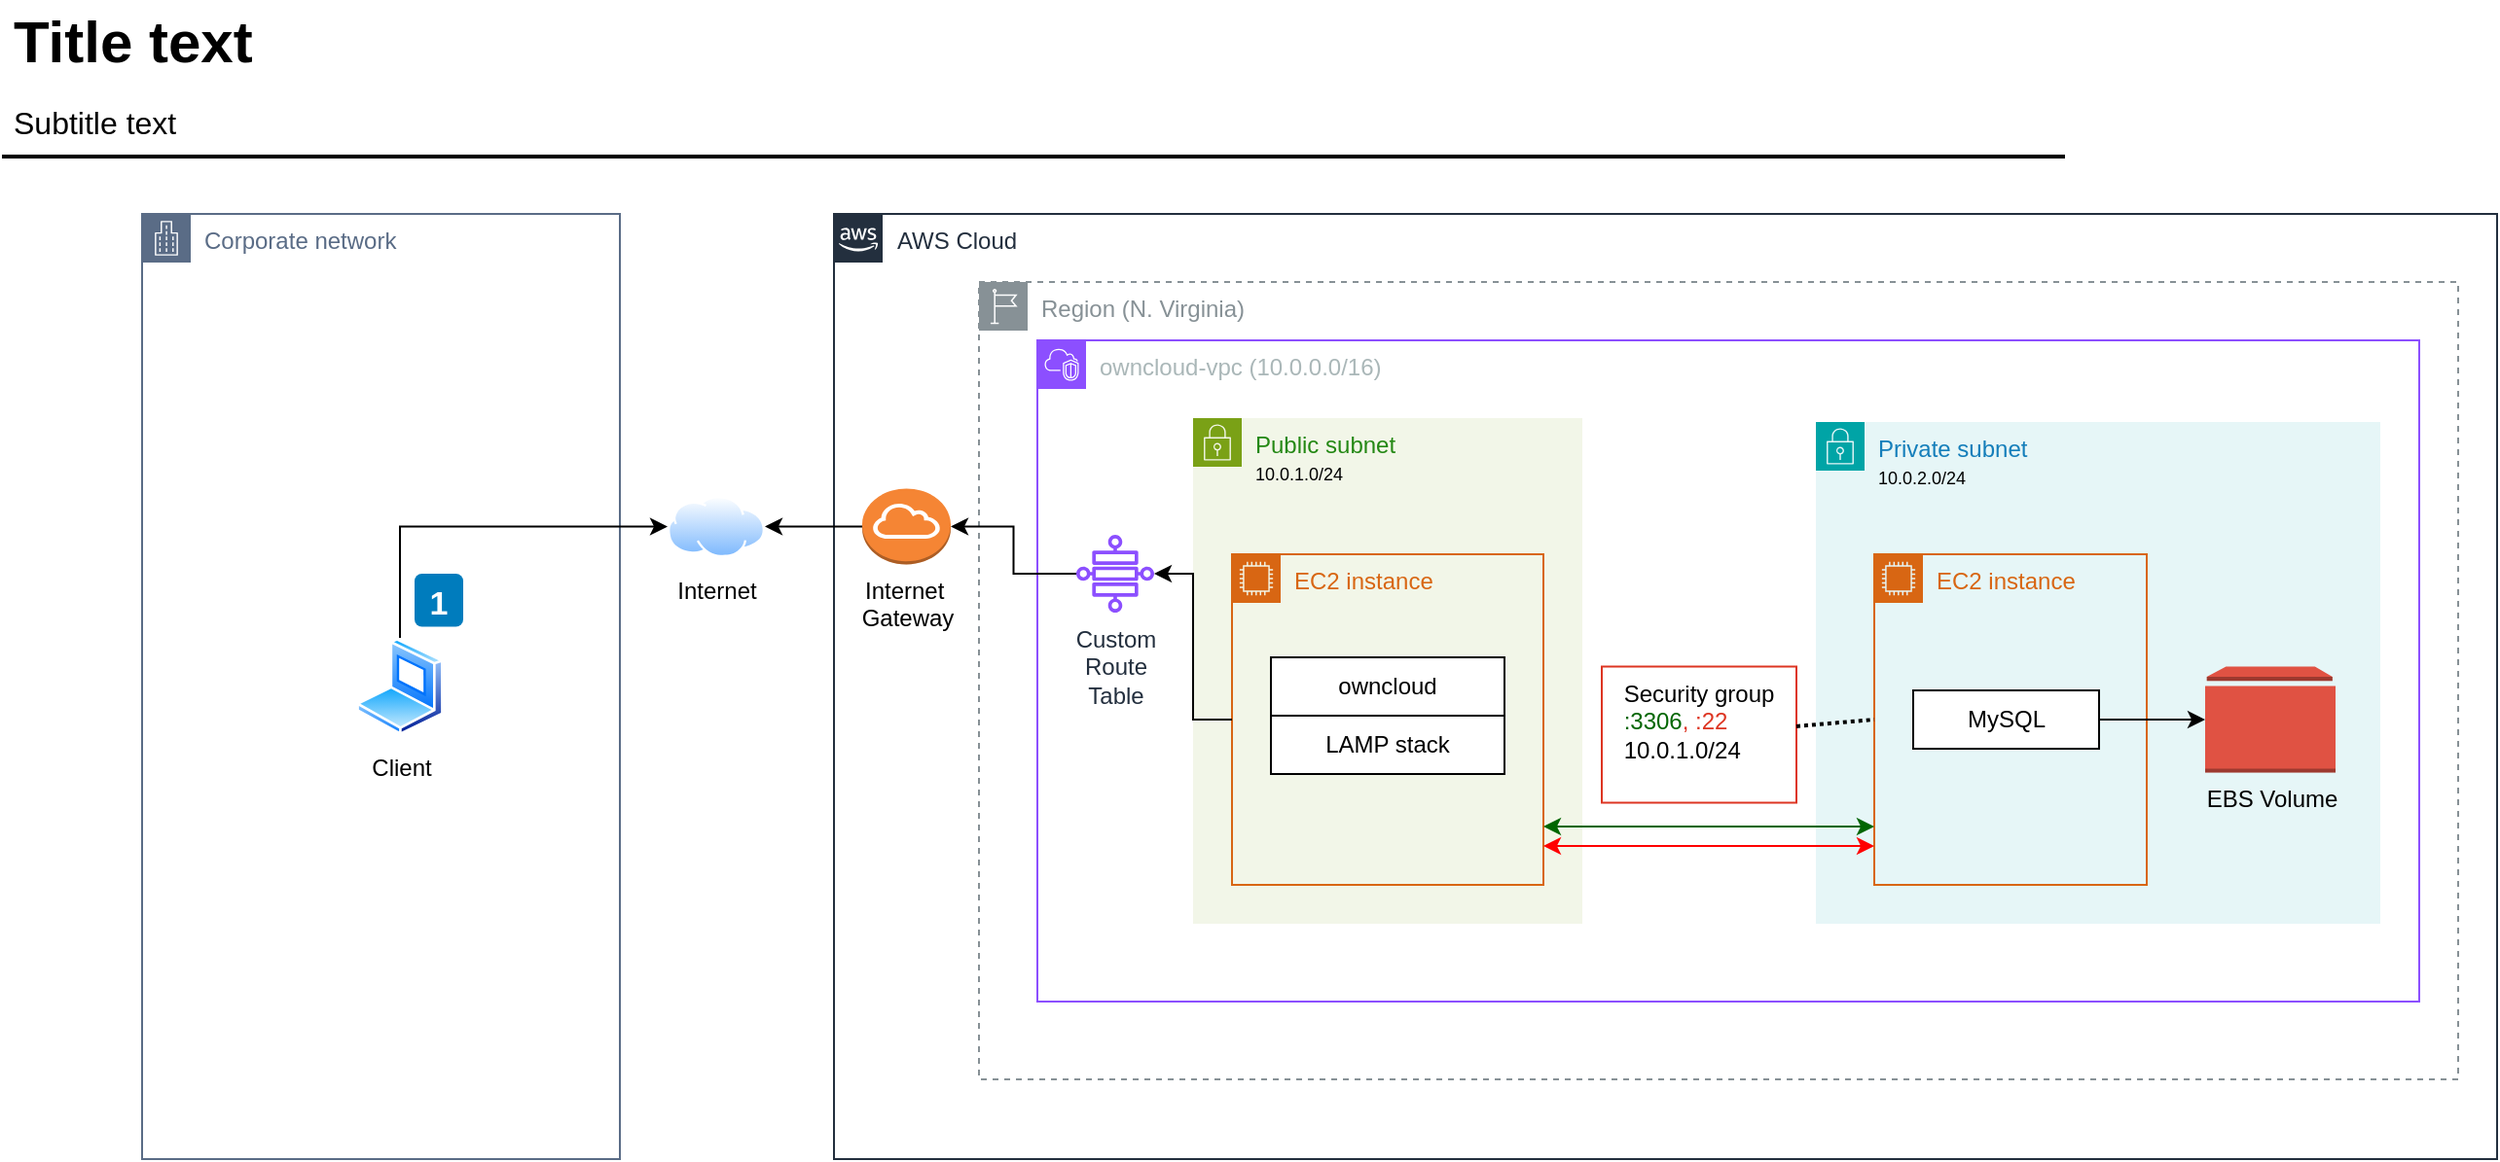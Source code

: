 <mxfile version="26.0.1">
  <diagram id="Ht1M8jgEwFfnCIfOTk4-" name="Page-1">
    <mxGraphModel dx="1275" dy="615" grid="1" gridSize="10" guides="1" tooltips="1" connect="1" arrows="1" fold="1" page="1" pageScale="1" pageWidth="827" pageHeight="1169" math="0" shadow="0">
      <root>
        <mxCell id="0" />
        <mxCell id="1" parent="0" />
        <mxCell id="d1_RvUvYbC9fA-ZULbNM-6" value="Region (N. Virginia)" style="sketch=0;outlineConnect=0;gradientColor=none;html=1;whiteSpace=wrap;fontSize=12;fontStyle=0;shape=mxgraph.aws4.group;grIcon=mxgraph.aws4.group_region;strokeColor=#879196;fillColor=none;verticalAlign=top;align=left;spacingLeft=30;fontColor=#879196;dashed=1;" parent="1" vertex="1">
          <mxGeometry x="510" y="210" width="760" height="410" as="geometry" />
        </mxCell>
        <mxCell id="XTl-UQulXQObpidPsAFW-14" value="&lt;div&gt;Public subnet&lt;/div&gt;&lt;div&gt;&lt;font color=&quot;#000000&quot; style=&quot;font-size: 9px;&quot;&gt;10.0.1.0/24&lt;/font&gt;&lt;br&gt;&lt;/div&gt;" style="points=[[0,0],[0.25,0],[0.5,0],[0.75,0],[1,0],[1,0.25],[1,0.5],[1,0.75],[1,1],[0.75,1],[0.5,1],[0.25,1],[0,1],[0,0.75],[0,0.5],[0,0.25]];outlineConnect=0;gradientColor=none;html=1;whiteSpace=wrap;fontSize=12;fontStyle=0;container=1;pointerEvents=0;collapsible=0;recursiveResize=0;shape=mxgraph.aws4.group;grIcon=mxgraph.aws4.group_security_group;grStroke=0;strokeColor=#7AA116;fillColor=#F2F6E8;verticalAlign=top;align=left;spacingLeft=30;fontColor=#248814;dashed=0;" parent="1" vertex="1">
          <mxGeometry x="620" y="280" width="200" height="260" as="geometry" />
        </mxCell>
        <mxCell id="XTl-UQulXQObpidPsAFW-16" value="owncloud-vpc (10.0.0.0/16)" style="points=[[0,0],[0.25,0],[0.5,0],[0.75,0],[1,0],[1,0.25],[1,0.5],[1,0.75],[1,1],[0.75,1],[0.5,1],[0.25,1],[0,1],[0,0.75],[0,0.5],[0,0.25]];outlineConnect=0;gradientColor=none;html=1;whiteSpace=wrap;fontSize=12;fontStyle=0;container=1;pointerEvents=0;collapsible=0;recursiveResize=0;shape=mxgraph.aws4.group;grIcon=mxgraph.aws4.group_vpc2;strokeColor=#8C4FFF;fillColor=none;verticalAlign=top;align=left;spacingLeft=30;fontColor=#AAB7B8;dashed=0;" parent="1" vertex="1">
          <mxGeometry x="540" y="240" width="710" height="340" as="geometry" />
        </mxCell>
        <mxCell id="XTl-UQulXQObpidPsAFW-15" value="&lt;div&gt;Private subnet&lt;/div&gt;&lt;div&gt;&lt;font color=&quot;#000000&quot; style=&quot;font-size: 9px;&quot;&gt;10.0.2.0/24&lt;/font&gt;&lt;/div&gt;" style="points=[[0,0],[0.25,0],[0.5,0],[0.75,0],[1,0],[1,0.25],[1,0.5],[1,0.75],[1,1],[0.75,1],[0.5,1],[0.25,1],[0,1],[0,0.75],[0,0.5],[0,0.25]];outlineConnect=0;gradientColor=none;html=1;whiteSpace=wrap;fontSize=12;fontStyle=0;container=1;pointerEvents=0;collapsible=0;recursiveResize=0;shape=mxgraph.aws4.group;grIcon=mxgraph.aws4.group_security_group;grStroke=0;strokeColor=#00A4A6;fillColor=#E6F6F7;verticalAlign=top;align=left;spacingLeft=30;fontColor=#147EBA;dashed=0;" parent="XTl-UQulXQObpidPsAFW-16" vertex="1">
          <mxGeometry x="400" y="42" width="290" height="258" as="geometry" />
        </mxCell>
        <mxCell id="d1_RvUvYbC9fA-ZULbNM-3" value="EC2 instance" style="points=[[0,0],[0.25,0],[0.5,0],[0.75,0],[1,0],[1,0.25],[1,0.5],[1,0.75],[1,1],[0.75,1],[0.5,1],[0.25,1],[0,1],[0,0.75],[0,0.5],[0,0.25]];outlineConnect=0;gradientColor=none;html=1;whiteSpace=wrap;fontSize=12;fontStyle=0;container=1;pointerEvents=0;collapsible=0;recursiveResize=0;shape=mxgraph.aws4.group;grIcon=mxgraph.aws4.group_ec2_instance_contents;strokeColor=#D86613;fillColor=none;verticalAlign=top;align=left;spacingLeft=30;fontColor=#D86613;dashed=0;" parent="XTl-UQulXQObpidPsAFW-15" vertex="1">
          <mxGeometry x="30" y="68" width="140" height="170" as="geometry" />
        </mxCell>
        <mxCell id="XTl-UQulXQObpidPsAFW-19" value="EC2 instance" style="points=[[0,0],[0.25,0],[0.5,0],[0.75,0],[1,0],[1,0.25],[1,0.5],[1,0.75],[1,1],[0.75,1],[0.5,1],[0.25,1],[0,1],[0,0.75],[0,0.5],[0,0.25]];outlineConnect=0;gradientColor=none;html=1;whiteSpace=wrap;fontSize=12;fontStyle=0;container=1;pointerEvents=0;collapsible=0;recursiveResize=0;shape=mxgraph.aws4.group;grIcon=mxgraph.aws4.group_ec2_instance_contents;strokeColor=#D86613;fillColor=none;verticalAlign=top;align=left;spacingLeft=30;fontColor=#D86613;dashed=0;" parent="XTl-UQulXQObpidPsAFW-16" vertex="1">
          <mxGeometry x="100" y="110" width="160" height="170" as="geometry" />
        </mxCell>
        <mxCell id="YBMEygYE3PIorwjsRXTh-6" value="" style="endArrow=classic;startArrow=classic;html=1;rounded=0;strokeColor=#006600;" edge="1" parent="XTl-UQulXQObpidPsAFW-16">
          <mxGeometry width="50" height="50" relative="1" as="geometry">
            <mxPoint x="260" y="250" as="sourcePoint" />
            <mxPoint x="430" y="250" as="targetPoint" />
          </mxGeometry>
        </mxCell>
        <mxCell id="UEzPUAAOIrF-is8g5C7q-2" value="AWS Cloud" style="points=[[0,0],[0.25,0],[0.5,0],[0.75,0],[1,0],[1,0.25],[1,0.5],[1,0.75],[1,1],[0.75,1],[0.5,1],[0.25,1],[0,1],[0,0.75],[0,0.5],[0,0.25]];outlineConnect=0;gradientColor=none;html=1;whiteSpace=wrap;fontSize=12;fontStyle=0;shape=mxgraph.aws4.group;grIcon=mxgraph.aws4.group_aws_cloud_alt;strokeColor=#232F3E;fillColor=none;verticalAlign=top;align=left;spacingLeft=30;fontColor=#232F3E;dashed=0;container=1;pointerEvents=0;collapsible=0;recursiveResize=0;" parent="1" vertex="1">
          <mxGeometry x="435.5" y="175" width="854.5" height="486" as="geometry" />
        </mxCell>
        <mxCell id="XTl-UQulXQObpidPsAFW-11" value="&lt;div&gt;Internet&amp;nbsp;&lt;/div&gt;&lt;div&gt;Gateway&lt;/div&gt;" style="outlineConnect=0;dashed=0;verticalLabelPosition=bottom;verticalAlign=top;align=center;html=1;shape=mxgraph.aws3.internet_gateway;fillColor=#F58534;gradientColor=none;" parent="UEzPUAAOIrF-is8g5C7q-2" vertex="1">
          <mxGeometry x="14.5" y="141.25" width="45.5" height="39" as="geometry" />
        </mxCell>
        <mxCell id="d1_RvUvYbC9fA-ZULbNM-13" style="edgeStyle=orthogonalEdgeStyle;rounded=0;orthogonalLoop=1;jettySize=auto;html=1;" parent="UEzPUAAOIrF-is8g5C7q-2" source="d1_RvUvYbC9fA-ZULbNM-4" target="d1_RvUvYbC9fA-ZULbNM-11" edge="1">
          <mxGeometry relative="1" as="geometry" />
        </mxCell>
        <mxCell id="d1_RvUvYbC9fA-ZULbNM-4" value="MySQL" style="rounded=0;whiteSpace=wrap;html=1;" parent="UEzPUAAOIrF-is8g5C7q-2" vertex="1">
          <mxGeometry x="554.5" y="245" width="95.5" height="30" as="geometry" />
        </mxCell>
        <mxCell id="d1_RvUvYbC9fA-ZULbNM-11" value="EBS Volume" style="outlineConnect=0;dashed=0;verticalLabelPosition=bottom;verticalAlign=top;align=center;html=1;shape=mxgraph.aws3.volume;fillColor=#E05243;gradientColor=none;" parent="UEzPUAAOIrF-is8g5C7q-2" vertex="1">
          <mxGeometry x="704.5" y="232.75" width="67" height="54.5" as="geometry" />
        </mxCell>
        <mxCell id="YBMEygYE3PIorwjsRXTh-3" value="&lt;div&gt;&lt;span style=&quot;color: rgb(0, 0, 0);&quot;&gt;Security group&lt;/span&gt;&lt;/div&gt;&lt;div align=&quot;left&quot;&gt;&lt;span style=&quot;color: rgb(0, 102, 0);&quot;&gt;:3306&lt;/span&gt;, :22&lt;/div&gt;&lt;div align=&quot;left&quot;&gt;&lt;span style=&quot;color: rgb(0, 0, 0);&quot;&gt;10.0.1.0/24&lt;/span&gt;&lt;br&gt;&lt;/div&gt;" style="fillColor=none;strokeColor=#DD3522;verticalAlign=top;fontStyle=0;fontColor=#DD3522;whiteSpace=wrap;html=1;" vertex="1" parent="UEzPUAAOIrF-is8g5C7q-2">
          <mxGeometry x="394.5" y="232.75" width="100" height="70" as="geometry" />
        </mxCell>
        <mxCell id="YBMEygYE3PIorwjsRXTh-5" value="" style="endArrow=classic;startArrow=classic;html=1;rounded=0;strokeColor=#FF0000;" edge="1" parent="UEzPUAAOIrF-is8g5C7q-2">
          <mxGeometry width="50" height="50" relative="1" as="geometry">
            <mxPoint x="364.5" y="325" as="sourcePoint" />
            <mxPoint x="534.5" y="325" as="targetPoint" />
          </mxGeometry>
        </mxCell>
        <mxCell id="UEzPUAAOIrF-is8g5C7q-1" value="Corporate network" style="points=[[0,0],[0.25,0],[0.5,0],[0.75,0],[1,0],[1,0.25],[1,0.5],[1,0.75],[1,1],[0.75,1],[0.5,1],[0.25,1],[0,1],[0,0.75],[0,0.5],[0,0.25]];outlineConnect=0;gradientColor=none;html=1;whiteSpace=wrap;fontSize=12;fontStyle=0;shape=mxgraph.aws4.group;grIcon=mxgraph.aws4.group_corporate_data_center;strokeColor=#5A6C86;fillColor=none;verticalAlign=top;align=left;spacingLeft=30;fontColor=#5A6C86;dashed=0;container=1;pointerEvents=0;collapsible=0;recursiveResize=0;" parent="1" vertex="1">
          <mxGeometry x="80" y="175" width="245.5" height="486" as="geometry" />
        </mxCell>
        <mxCell id="XTl-UQulXQObpidPsAFW-1" value="Client" style="image;aspect=fixed;perimeter=ellipsePerimeter;html=1;align=center;shadow=0;dashed=0;spacingTop=3;image=img/lib/active_directory/laptop_client.svg;" parent="UEzPUAAOIrF-is8g5C7q-1" vertex="1">
          <mxGeometry x="110" y="218" width="45" height="50" as="geometry" />
        </mxCell>
        <mxCell id="-QjtrjUzRDEMRZ5MF8oH-9" value="&lt;font style=&quot;font-size: 17px;&quot;&gt;1&lt;/font&gt;" style="rounded=1;whiteSpace=wrap;html=1;fillColor=#007CBD;strokeColor=none;fontColor=#FFFFFF;fontStyle=1;fontSize=22;spacing=0;" parent="UEzPUAAOIrF-is8g5C7q-1" vertex="1">
          <mxGeometry x="140" y="185" width="25" height="27.25" as="geometry" />
        </mxCell>
        <mxCell id="-QjtrjUzRDEMRZ5MF8oH-47" value="Title text" style="text;html=1;resizable=0;points=[];autosize=1;align=left;verticalAlign=top;spacingTop=-4;fontSize=30;fontStyle=1" parent="1" vertex="1">
          <mxGeometry x="12" y="65.5" width="130" height="40" as="geometry" />
        </mxCell>
        <mxCell id="-QjtrjUzRDEMRZ5MF8oH-48" value="Subtitle text&lt;br style=&quot;font-size: 16px&quot;&gt;" style="text;html=1;resizable=0;points=[];autosize=1;align=left;verticalAlign=top;spacingTop=-4;fontSize=16" parent="1" vertex="1">
          <mxGeometry x="12" y="115.5" width="100" height="20" as="geometry" />
        </mxCell>
        <mxCell id="SCVMTBWpLvtzJIhz15lM-1" value="" style="line;strokeWidth=2;html=1;fontSize=14;" parent="1" vertex="1">
          <mxGeometry x="8" y="140.5" width="1060" height="10" as="geometry" />
        </mxCell>
        <mxCell id="XTl-UQulXQObpidPsAFW-2" value="&lt;div&gt;Internet&lt;/div&gt;" style="image;aspect=fixed;perimeter=ellipsePerimeter;html=1;align=center;shadow=0;dashed=0;spacingTop=3;image=img/lib/active_directory/internet_cloud.svg;" parent="1" vertex="1">
          <mxGeometry x="350" y="320" width="50" height="31.5" as="geometry" />
        </mxCell>
        <mxCell id="XTl-UQulXQObpidPsAFW-9" style="edgeStyle=orthogonalEdgeStyle;rounded=0;orthogonalLoop=1;jettySize=auto;html=1;exitX=0.5;exitY=0;exitDx=0;exitDy=0;entryX=0;entryY=0.5;entryDx=0;entryDy=0;" parent="1" source="XTl-UQulXQObpidPsAFW-1" target="XTl-UQulXQObpidPsAFW-2" edge="1">
          <mxGeometry relative="1" as="geometry" />
        </mxCell>
        <mxCell id="d1_RvUvYbC9fA-ZULbNM-7" value="&lt;div&gt;Custom &lt;br&gt;&lt;/div&gt;&lt;div&gt;Route&lt;/div&gt;&lt;div&gt;Table&lt;br&gt;&lt;/div&gt;" style="sketch=0;outlineConnect=0;fontColor=#232F3E;gradientColor=none;fillColor=#8C4FFF;strokeColor=none;dashed=0;verticalLabelPosition=bottom;verticalAlign=top;align=center;html=1;fontSize=12;fontStyle=0;aspect=fixed;pointerEvents=1;shape=mxgraph.aws4.cloud_wan_transit_gateway_route_table_attachment;" parent="1" vertex="1">
          <mxGeometry x="560" y="340" width="40" height="40" as="geometry" />
        </mxCell>
        <mxCell id="d1_RvUvYbC9fA-ZULbNM-1" value="owncloud" style="rounded=0;whiteSpace=wrap;html=1;" parent="1" vertex="1">
          <mxGeometry x="660" y="403" width="120" height="30" as="geometry" />
        </mxCell>
        <mxCell id="d1_RvUvYbC9fA-ZULbNM-2" value="LAMP stack" style="rounded=0;whiteSpace=wrap;html=1;" parent="1" vertex="1">
          <mxGeometry x="660" y="433" width="120" height="30" as="geometry" />
        </mxCell>
        <mxCell id="d1_RvUvYbC9fA-ZULbNM-8" style="edgeStyle=orthogonalEdgeStyle;rounded=0;orthogonalLoop=1;jettySize=auto;html=1;" parent="1" source="XTl-UQulXQObpidPsAFW-19" target="d1_RvUvYbC9fA-ZULbNM-7" edge="1">
          <mxGeometry relative="1" as="geometry" />
        </mxCell>
        <mxCell id="d1_RvUvYbC9fA-ZULbNM-9" style="edgeStyle=orthogonalEdgeStyle;rounded=0;orthogonalLoop=1;jettySize=auto;html=1;entryX=1;entryY=0.5;entryDx=0;entryDy=0;entryPerimeter=0;" parent="1" source="d1_RvUvYbC9fA-ZULbNM-7" target="XTl-UQulXQObpidPsAFW-11" edge="1">
          <mxGeometry relative="1" as="geometry" />
        </mxCell>
        <mxCell id="d1_RvUvYbC9fA-ZULbNM-10" style="edgeStyle=orthogonalEdgeStyle;rounded=0;orthogonalLoop=1;jettySize=auto;html=1;entryX=1;entryY=0.5;entryDx=0;entryDy=0;" parent="1" source="XTl-UQulXQObpidPsAFW-11" target="XTl-UQulXQObpidPsAFW-2" edge="1">
          <mxGeometry relative="1" as="geometry" />
        </mxCell>
        <mxCell id="YBMEygYE3PIorwjsRXTh-4" value="" style="endArrow=none;dashed=1;html=1;strokeWidth=2;rounded=0;entryX=0;entryY=0.5;entryDx=0;entryDy=0;dashPattern=1 1;" edge="1" parent="1" source="YBMEygYE3PIorwjsRXTh-3" target="d1_RvUvYbC9fA-ZULbNM-3">
          <mxGeometry width="50" height="50" relative="1" as="geometry">
            <mxPoint x="850" y="500" as="sourcePoint" />
            <mxPoint x="900" y="450" as="targetPoint" />
          </mxGeometry>
        </mxCell>
      </root>
    </mxGraphModel>
  </diagram>
</mxfile>
